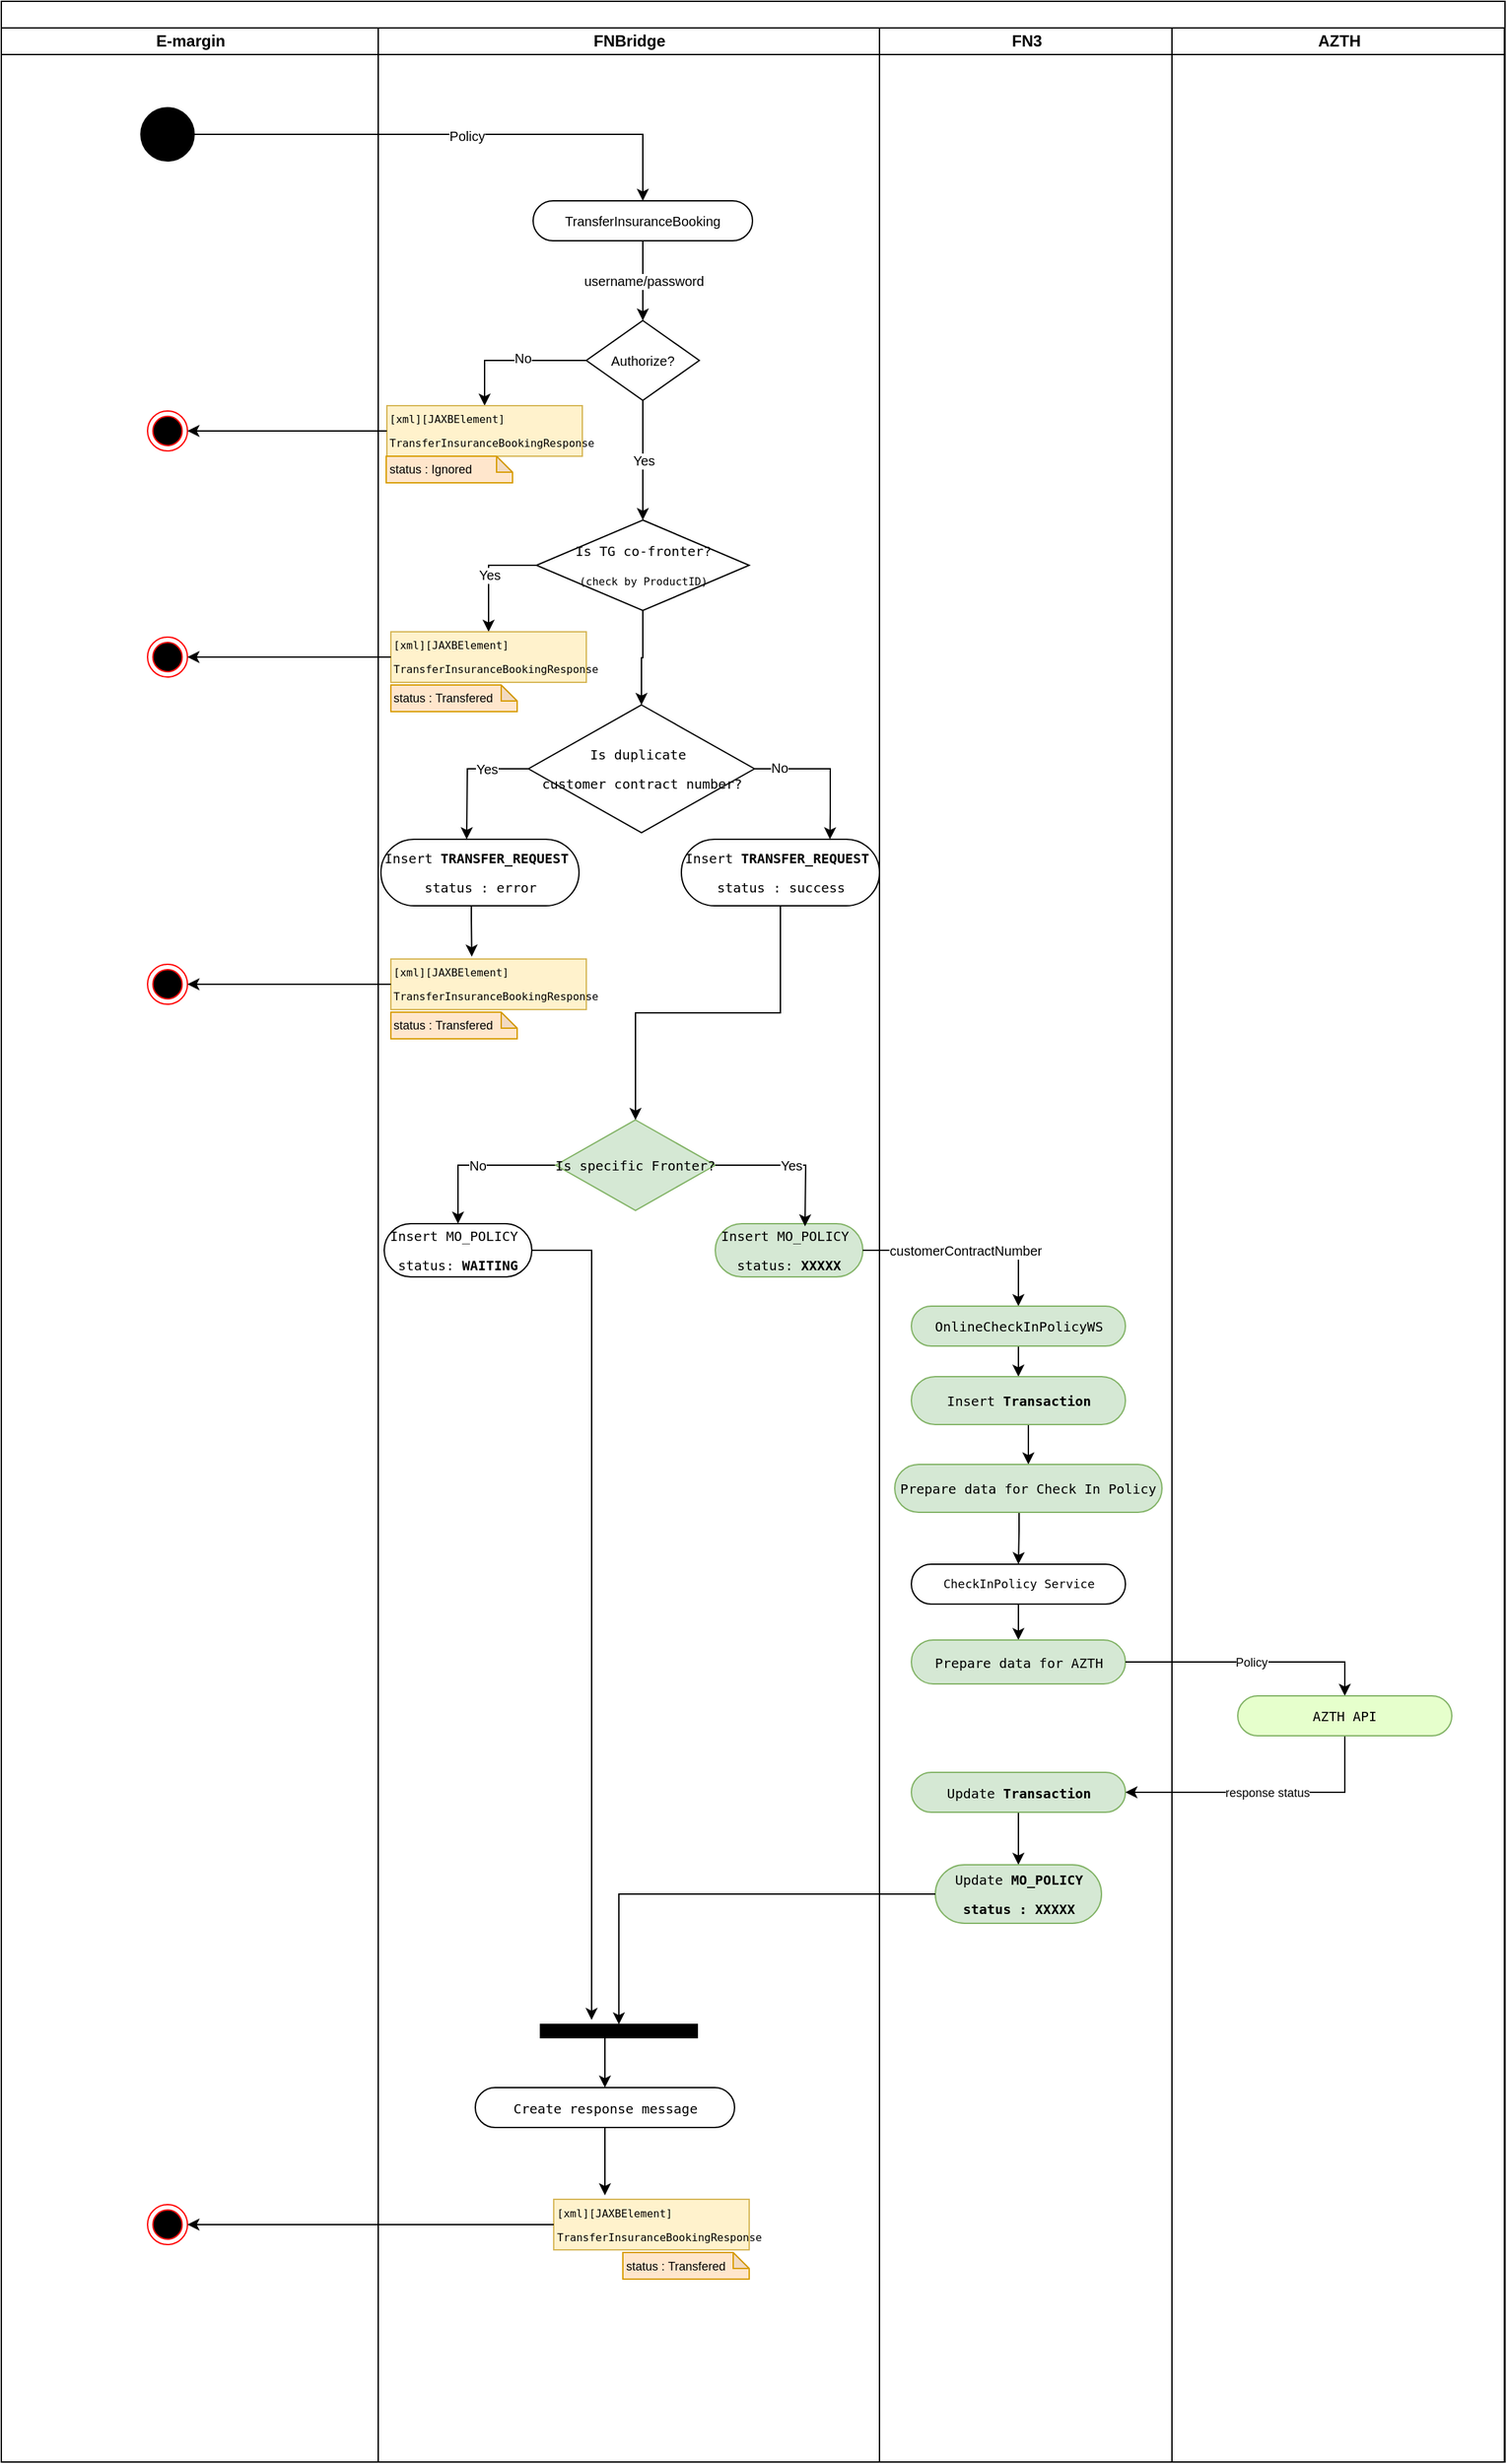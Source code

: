 <mxfile version="10.5.9" type="github"><diagram name="Page-1" id="0783ab3e-0a74-02c8-0abd-f7b4e66b4bec"><mxGraphModel dx="474" dy="253" grid="1" gridSize="10" guides="1" tooltips="1" connect="1" arrows="1" fold="1" page="1" pageScale="1" pageWidth="850" pageHeight="1100" background="#ffffff" math="0" shadow="0"><root><mxCell id="0"/><mxCell id="1" parent="0"/><mxCell id="1c1d494c118603dd-1" value="" style="swimlane;html=1;childLayout=stackLayout;startSize=20;rounded=0;shadow=0;comic=0;labelBackgroundColor=none;strokeWidth=1;fontFamily=Verdana;fontSize=12;align=center;" parent="1" vertex="1"><mxGeometry x="40" y="20" width="1131" height="1850" as="geometry"/></mxCell><mxCell id="1c1d494c118603dd-2" value="E-margin" style="swimlane;html=1;startSize=20;" parent="1c1d494c118603dd-1" vertex="1"><mxGeometry y="20" width="283.5" height="1830" as="geometry"/></mxCell><mxCell id="60571a20871a0731-4" value="" style="ellipse;whiteSpace=wrap;html=1;rounded=0;shadow=0;comic=0;labelBackgroundColor=none;strokeColor=#000000;strokeWidth=1;fillColor=#000000;fontFamily=Verdana;fontSize=12;fontColor=#000000;align=center;" parent="1c1d494c118603dd-2" vertex="1"><mxGeometry x="105" y="60" width="40" height="40" as="geometry"/></mxCell><mxCell id="L7-9a-EypPaimDj51fot-43" value="" style="ellipse;shape=endState;fillColor=#000000;strokeColor=#ff0000" vertex="1" parent="1c1d494c118603dd-2"><mxGeometry x="110" y="288" width="30" height="30" as="geometry"/></mxCell><mxCell id="L7-9a-EypPaimDj51fot-54" value="" style="ellipse;shape=endState;fillColor=#000000;strokeColor=#ff0000" vertex="1" parent="1c1d494c118603dd-2"><mxGeometry x="110" y="458" width="30" height="30" as="geometry"/></mxCell><mxCell id="L7-9a-EypPaimDj51fot-106" value="" style="ellipse;shape=endState;fillColor=#000000;strokeColor=#ff0000" vertex="1" parent="1c1d494c118603dd-2"><mxGeometry x="110" y="1636.5" width="30" height="30" as="geometry"/></mxCell><mxCell id="1c1d494c118603dd-3" value="FNBridge" style="swimlane;html=1;startSize=20;" parent="1c1d494c118603dd-1" vertex="1"><mxGeometry x="283.5" y="20" width="377" height="1830" as="geometry"/></mxCell><mxCell id="L7-9a-EypPaimDj51fot-40" value="username/password" style="edgeStyle=orthogonalEdgeStyle;rounded=0;orthogonalLoop=1;jettySize=auto;html=1;entryX=0.5;entryY=0;entryDx=0;entryDy=0;fontFamily=Helvetica;fontSize=10;" edge="1" parent="1c1d494c118603dd-3" source="L7-9a-EypPaimDj51fot-9" target="L7-9a-EypPaimDj51fot-39"><mxGeometry relative="1" as="geometry"/></mxCell><mxCell id="L7-9a-EypPaimDj51fot-9" value="&lt;div style=&quot;font-size: 10px;&quot;&gt;&lt;span style=&quot;font-size: 10px;&quot;&gt;TransferInsuranceBooking&lt;/span&gt;&lt;/div&gt;" style="rounded=1;whiteSpace=wrap;html=1;shadow=0;comic=0;labelBackgroundColor=none;strokeColor=#000000;strokeWidth=1;fillColor=#ffffff;fontFamily=Helvetica;fontSize=10;fontColor=#000000;align=center;arcSize=50;" vertex="1" parent="1c1d494c118603dd-3"><mxGeometry x="116.5" y="130" width="165" height="30" as="geometry"/></mxCell><mxCell id="L7-9a-EypPaimDj51fot-45" style="edgeStyle=orthogonalEdgeStyle;rounded=0;orthogonalLoop=1;jettySize=auto;html=1;entryX=0.5;entryY=0;entryDx=0;entryDy=0;fontFamily=Helvetica;fontSize=10;" edge="1" parent="1c1d494c118603dd-3" source="L7-9a-EypPaimDj51fot-39" target="L7-9a-EypPaimDj51fot-41"><mxGeometry relative="1" as="geometry"/></mxCell><mxCell id="L7-9a-EypPaimDj51fot-46" value="No" style="text;html=1;resizable=0;points=[];align=center;verticalAlign=middle;labelBackgroundColor=#ffffff;fontSize=10;fontFamily=Helvetica;" vertex="1" connectable="0" parent="L7-9a-EypPaimDj51fot-45"><mxGeometry x="-0.122" y="-2" relative="1" as="geometry"><mxPoint as="offset"/></mxGeometry></mxCell><mxCell id="L7-9a-EypPaimDj51fot-48" value="Yes" style="edgeStyle=orthogonalEdgeStyle;rounded=0;orthogonalLoop=1;jettySize=auto;html=1;entryX=0.5;entryY=0;entryDx=0;entryDy=0;fontFamily=Helvetica;fontSize=10;" edge="1" parent="1c1d494c118603dd-3" source="L7-9a-EypPaimDj51fot-39" target="L7-9a-EypPaimDj51fot-47"><mxGeometry relative="1" as="geometry"/></mxCell><mxCell id="L7-9a-EypPaimDj51fot-39" value="&lt;div style=&quot;font-size: 10px;&quot;&gt;Authorize?&lt;/div&gt;" style="rhombus;whiteSpace=wrap;html=1;fontSize=10;fontFamily=Helvetica;" vertex="1" parent="1c1d494c118603dd-3"><mxGeometry x="156.5" y="220" width="85" height="60" as="geometry"/></mxCell><mxCell id="L7-9a-EypPaimDj51fot-41" value="&lt;pre style=&quot;font-size: 8px&quot;&gt;&lt;span&gt;[xml][&lt;/span&gt;JAXBElement]&lt;/pre&gt;&lt;pre style=&quot;font-size: 8px&quot;&gt;&lt;pre&gt;&lt;pre&gt;&lt;span&gt;TransferInsuranceBookingResponse&lt;/span&gt;&lt;/pre&gt;&lt;/pre&gt;&lt;/pre&gt;" style="rounded=0;whiteSpace=wrap;html=1;fillColor=#fff2cc;strokeColor=#d6b656;fontSize=8;align=left;" vertex="1" parent="1c1d494c118603dd-3"><mxGeometry x="6.5" y="284" width="147" height="38" as="geometry"/></mxCell><mxCell id="L7-9a-EypPaimDj51fot-42" value="status :&amp;nbsp;&lt;span&gt;Ignored&lt;/span&gt;" style="shape=note;whiteSpace=wrap;html=1;backgroundOutline=1;darkOpacity=0.05;align=left;size=12;fillColor=#ffe6cc;strokeColor=#d79b00;fontSize=9;" vertex="1" parent="1c1d494c118603dd-3"><mxGeometry x="6" y="322" width="95" height="20" as="geometry"/></mxCell><mxCell id="L7-9a-EypPaimDj51fot-53" value="Yes" style="edgeStyle=orthogonalEdgeStyle;rounded=0;orthogonalLoop=1;jettySize=auto;html=1;entryX=0.5;entryY=0;entryDx=0;entryDy=0;fontFamily=Helvetica;fontSize=10;" edge="1" parent="1c1d494c118603dd-3" source="L7-9a-EypPaimDj51fot-47" target="L7-9a-EypPaimDj51fot-49"><mxGeometry relative="1" as="geometry"><Array as="points"><mxPoint x="83" y="404"/></Array></mxGeometry></mxCell><mxCell id="L7-9a-EypPaimDj51fot-79" style="edgeStyle=orthogonalEdgeStyle;rounded=0;orthogonalLoop=1;jettySize=auto;html=1;entryX=0.5;entryY=0;entryDx=0;entryDy=0;fontFamily=Helvetica;fontSize=10;" edge="1" parent="1c1d494c118603dd-3" source="L7-9a-EypPaimDj51fot-47" target="L7-9a-EypPaimDj51fot-78"><mxGeometry relative="1" as="geometry"/></mxCell><mxCell id="L7-9a-EypPaimDj51fot-47" value="&lt;p style=&quot;line-height: 70%&quot;&gt;&lt;/p&gt;&lt;pre style=&quot;font-size: 10px&quot;&gt;Is TG co-fronter?&lt;/pre&gt;&lt;pre&gt;&lt;font style=&quot;font-size: 8px&quot;&gt;(check by ProductID)&lt;/font&gt;&lt;/pre&gt;&lt;p&gt;&lt;/p&gt;" style="rhombus;whiteSpace=wrap;html=1;fontSize=10;" vertex="1" parent="1c1d494c118603dd-3"><mxGeometry x="119" y="370" width="160" height="68" as="geometry"/></mxCell><mxCell id="L7-9a-EypPaimDj51fot-49" value="&lt;pre style=&quot;font-size: 8px&quot;&gt;&lt;span&gt;[xml][&lt;/span&gt;JAXBElement]&lt;/pre&gt;&lt;pre style=&quot;font-size: 8px&quot;&gt;&lt;pre&gt;&lt;pre&gt;&lt;span&gt;TransferInsuranceBookingResponse&lt;/span&gt;&lt;/pre&gt;&lt;/pre&gt;&lt;/pre&gt;" style="rounded=0;whiteSpace=wrap;html=1;fillColor=#fff2cc;strokeColor=#d6b656;fontSize=8;align=left;" vertex="1" parent="1c1d494c118603dd-3"><mxGeometry x="9.5" y="454" width="147" height="38" as="geometry"/></mxCell><mxCell id="L7-9a-EypPaimDj51fot-50" value="status :&amp;nbsp;&lt;span&gt;Transfered&lt;/span&gt;" style="shape=note;whiteSpace=wrap;html=1;backgroundOutline=1;darkOpacity=0.05;align=left;size=12;fillColor=#ffe6cc;strokeColor=#d79b00;fontSize=9;" vertex="1" parent="1c1d494c118603dd-3"><mxGeometry x="9.5" y="494" width="95" height="20" as="geometry"/></mxCell><mxCell id="L7-9a-EypPaimDj51fot-90" style="edgeStyle=orthogonalEdgeStyle;rounded=0;orthogonalLoop=1;jettySize=auto;html=1;entryX=0.414;entryY=-0.047;entryDx=0;entryDy=0;entryPerimeter=0;fontFamily=Helvetica;fontSize=10;" edge="1" parent="1c1d494c118603dd-3" source="L7-9a-EypPaimDj51fot-56" target="L7-9a-EypPaimDj51fot-87"><mxGeometry relative="1" as="geometry"><Array as="points"><mxPoint x="70" y="670"/><mxPoint x="70" y="670"/></Array></mxGeometry></mxCell><mxCell id="L7-9a-EypPaimDj51fot-56" value="&lt;pre style=&quot;font-size: 10px&quot;&gt;&lt;pre style=&quot;font-size: 10px&quot;&gt;Insert &lt;b&gt;TRANSFER_REQUEST &lt;/b&gt;&lt;/pre&gt;&lt;pre style=&quot;font-size: 10px&quot;&gt;status : error&lt;/pre&gt;&lt;/pre&gt;" style="rounded=1;whiteSpace=wrap;html=1;shadow=0;comic=0;labelBackgroundColor=none;strokeColor=#000000;strokeWidth=1;fillColor=#ffffff;fontFamily=Verdana;fontSize=10;fontColor=#000000;align=center;arcSize=50;" vertex="1" parent="1c1d494c118603dd-3"><mxGeometry x="2" y="610" width="149" height="50" as="geometry"/></mxCell><mxCell id="L7-9a-EypPaimDj51fot-72" value="No" style="edgeStyle=orthogonalEdgeStyle;rounded=0;orthogonalLoop=1;jettySize=auto;html=1;entryX=0.5;entryY=0;entryDx=0;entryDy=0;fontFamily=Helvetica;fontSize=10;" edge="1" parent="1c1d494c118603dd-3" source="L7-9a-EypPaimDj51fot-58" target="L7-9a-EypPaimDj51fot-63"><mxGeometry relative="1" as="geometry"/></mxCell><mxCell id="L7-9a-EypPaimDj51fot-58" value="&lt;p style=&quot;line-height: 70%&quot;&gt;&lt;/p&gt;&lt;pre style=&quot;font-size: 10px&quot;&gt;Is specific Fronter?&lt;/pre&gt;&lt;p&gt;&lt;/p&gt;" style="rhombus;whiteSpace=wrap;html=1;fontSize=10;fillColor=#d5e8d4;strokeColor=#82b366;" vertex="1" parent="1c1d494c118603dd-3"><mxGeometry x="133.5" y="821" width="120" height="68" as="geometry"/></mxCell><mxCell id="L7-9a-EypPaimDj51fot-100" style="edgeStyle=orthogonalEdgeStyle;rounded=0;orthogonalLoop=1;jettySize=auto;html=1;entryX=0.326;entryY=-0.333;entryDx=0;entryDy=0;entryPerimeter=0;fontFamily=Helvetica;fontSize=10;" edge="1" parent="1c1d494c118603dd-3" source="L7-9a-EypPaimDj51fot-63" target="L7-9a-EypPaimDj51fot-99"><mxGeometry relative="1" as="geometry"/></mxCell><mxCell id="L7-9a-EypPaimDj51fot-63" value="&lt;pre style=&quot;font-size: 10px&quot;&gt;&lt;pre style=&quot;font-size: 10px&quot;&gt;Insert MO_POLICY &lt;/pre&gt;&lt;pre style=&quot;font-size: 10px&quot;&gt;status:&lt;b&gt; WAITING&lt;/b&gt;&lt;/pre&gt;&lt;/pre&gt;" style="rounded=1;whiteSpace=wrap;html=1;shadow=0;comic=0;labelBackgroundColor=none;strokeColor=#000000;strokeWidth=1;fillColor=#ffffff;fontFamily=Verdana;fontSize=10;fontColor=#000000;align=center;arcSize=50;" vertex="1" parent="1c1d494c118603dd-3"><mxGeometry x="4.5" y="899" width="111" height="40" as="geometry"/></mxCell><mxCell id="L7-9a-EypPaimDj51fot-75" value="&lt;pre style=&quot;font-size: 10px&quot;&gt;&lt;pre style=&quot;font-size: 10px&quot;&gt;Insert MO_POLICY &lt;/pre&gt;&lt;pre style=&quot;font-size: 10px&quot;&gt;status:&lt;b&gt; XXXXX&lt;/b&gt;&lt;/pre&gt;&lt;/pre&gt;" style="rounded=1;whiteSpace=wrap;html=1;shadow=0;comic=0;labelBackgroundColor=none;strokeColor=#82b366;strokeWidth=1;fillColor=#d5e8d4;fontFamily=Verdana;fontSize=10;align=center;arcSize=50;" vertex="1" parent="1c1d494c118603dd-3"><mxGeometry x="253.5" y="899" width="111" height="40" as="geometry"/></mxCell><mxCell id="L7-9a-EypPaimDj51fot-82" style="edgeStyle=orthogonalEdgeStyle;rounded=0;orthogonalLoop=1;jettySize=auto;html=1;entryX=0.75;entryY=0;entryDx=0;entryDy=0;fontFamily=Helvetica;fontSize=10;" edge="1" parent="1c1d494c118603dd-3" source="L7-9a-EypPaimDj51fot-78" target="L7-9a-EypPaimDj51fot-81"><mxGeometry relative="1" as="geometry"><Array as="points"><mxPoint x="340" y="557"/><mxPoint x="340" y="590"/></Array></mxGeometry></mxCell><mxCell id="L7-9a-EypPaimDj51fot-83" value="No" style="text;html=1;resizable=0;points=[];align=center;verticalAlign=middle;labelBackgroundColor=#ffffff;fontSize=10;fontFamily=Helvetica;" vertex="1" connectable="0" parent="L7-9a-EypPaimDj51fot-82"><mxGeometry x="-0.667" y="1" relative="1" as="geometry"><mxPoint as="offset"/></mxGeometry></mxCell><mxCell id="L7-9a-EypPaimDj51fot-78" value="&lt;p style=&quot;line-height: 70%; font-size: 10px;&quot;&gt;&lt;/p&gt;&lt;pre style=&quot;font-size: 10px;&quot;&gt;Is duplicate &lt;/pre&gt;&lt;pre style=&quot;font-size: 10px;&quot;&gt;customer contract number?&lt;/pre&gt;&lt;p style=&quot;font-size: 10px;&quot;&gt;&lt;/p&gt;" style="rhombus;whiteSpace=wrap;html=1;fontSize=10;" vertex="1" parent="1c1d494c118603dd-3"><mxGeometry x="113" y="509" width="170" height="96" as="geometry"/></mxCell><mxCell id="L7-9a-EypPaimDj51fot-91" style="edgeStyle=orthogonalEdgeStyle;rounded=0;orthogonalLoop=1;jettySize=auto;html=1;entryX=0.5;entryY=0;entryDx=0;entryDy=0;fontFamily=Helvetica;fontSize=10;" edge="1" parent="1c1d494c118603dd-3" source="L7-9a-EypPaimDj51fot-81" target="L7-9a-EypPaimDj51fot-58"><mxGeometry relative="1" as="geometry"/></mxCell><mxCell id="L7-9a-EypPaimDj51fot-81" value="&lt;pre style=&quot;font-size: 10px&quot;&gt;&lt;pre style=&quot;font-size: 10px&quot;&gt;Insert &lt;b&gt;TRANSFER_REQUEST &lt;/b&gt;&lt;/pre&gt;&lt;pre style=&quot;font-size: 10px&quot;&gt;status : success&lt;/pre&gt;&lt;/pre&gt;" style="rounded=1;whiteSpace=wrap;html=1;shadow=0;comic=0;labelBackgroundColor=none;strokeColor=#000000;strokeWidth=1;fillColor=#ffffff;fontFamily=Verdana;fontSize=10;fontColor=#000000;align=center;arcSize=50;" vertex="1" parent="1c1d494c118603dd-3"><mxGeometry x="228" y="610" width="149" height="50" as="geometry"/></mxCell><mxCell id="L7-9a-EypPaimDj51fot-86" value="" style="ellipse;shape=endState;fillColor=#000000;strokeColor=#ff0000" vertex="1" parent="1c1d494c118603dd-3"><mxGeometry x="-173.5" y="704" width="30" height="30" as="geometry"/></mxCell><mxCell id="L7-9a-EypPaimDj51fot-87" value="&lt;pre style=&quot;font-size: 8px&quot;&gt;&lt;span&gt;[xml][&lt;/span&gt;JAXBElement]&lt;/pre&gt;&lt;pre style=&quot;font-size: 8px&quot;&gt;&lt;pre&gt;&lt;pre&gt;&lt;span&gt;TransferInsuranceBookingResponse&lt;/span&gt;&lt;/pre&gt;&lt;/pre&gt;&lt;/pre&gt;" style="rounded=0;whiteSpace=wrap;html=1;fillColor=#fff2cc;strokeColor=#d6b656;fontSize=8;align=left;" vertex="1" parent="1c1d494c118603dd-3"><mxGeometry x="9.5" y="700" width="147" height="38" as="geometry"/></mxCell><mxCell id="L7-9a-EypPaimDj51fot-88" value="status :&amp;nbsp;&lt;span&gt;Transfered&lt;/span&gt;" style="shape=note;whiteSpace=wrap;html=1;backgroundOutline=1;darkOpacity=0.05;align=left;size=12;fillColor=#ffe6cc;strokeColor=#d79b00;fontSize=9;" vertex="1" parent="1c1d494c118603dd-3"><mxGeometry x="9.5" y="740" width="95" height="20" as="geometry"/></mxCell><mxCell id="L7-9a-EypPaimDj51fot-89" style="edgeStyle=orthogonalEdgeStyle;rounded=0;orthogonalLoop=1;jettySize=auto;html=1;entryX=1;entryY=0.5;entryDx=0;entryDy=0;fontFamily=Helvetica;fontSize=10;" edge="1" parent="1c1d494c118603dd-3" source="L7-9a-EypPaimDj51fot-87" target="L7-9a-EypPaimDj51fot-86"><mxGeometry relative="1" as="geometry"/></mxCell><mxCell id="L7-9a-EypPaimDj51fot-108" style="edgeStyle=orthogonalEdgeStyle;rounded=0;orthogonalLoop=1;jettySize=auto;html=1;entryX=0.5;entryY=0;entryDx=0;entryDy=0;fontFamily=Helvetica;fontSize=10;" edge="1" parent="1c1d494c118603dd-3" source="L7-9a-EypPaimDj51fot-99" target="L7-9a-EypPaimDj51fot-102"><mxGeometry relative="1" as="geometry"><Array as="points"><mxPoint x="171" y="1531"/></Array></mxGeometry></mxCell><mxCell id="L7-9a-EypPaimDj51fot-99" value="" style="rounded=0;whiteSpace=wrap;html=1;fontFamily=Helvetica;fontSize=10;fillColor=#000000;" vertex="1" parent="1c1d494c118603dd-3"><mxGeometry x="122" y="1501" width="118" height="10" as="geometry"/></mxCell><mxCell id="L7-9a-EypPaimDj51fot-102" value="&lt;pre style=&quot;font-size: 10px&quot;&gt;&lt;pre style=&quot;font-size: 10px&quot;&gt;Create response message&lt;br&gt;&lt;/pre&gt;&lt;/pre&gt;" style="rounded=1;whiteSpace=wrap;html=1;shadow=0;comic=0;labelBackgroundColor=none;strokeColor=#000000;strokeWidth=1;fillColor=#ffffff;fontFamily=Verdana;fontSize=10;fontColor=#000000;align=center;arcSize=50;" vertex="1" parent="1c1d494c118603dd-3"><mxGeometry x="73" y="1548.5" width="195" height="30" as="geometry"/></mxCell><mxCell id="L7-9a-EypPaimDj51fot-104" value="&lt;pre style=&quot;font-size: 8px&quot;&gt;&lt;span&gt;[xml][&lt;/span&gt;JAXBElement]&lt;/pre&gt;&lt;pre style=&quot;font-size: 8px&quot;&gt;&lt;pre&gt;&lt;pre&gt;&lt;span&gt;TransferInsuranceBookingResponse&lt;/span&gt;&lt;/pre&gt;&lt;/pre&gt;&lt;/pre&gt;" style="rounded=0;whiteSpace=wrap;html=1;fillColor=#fff2cc;strokeColor=#d6b656;fontSize=8;align=left;" vertex="1" parent="1c1d494c118603dd-3"><mxGeometry x="132" y="1632.5" width="147" height="38" as="geometry"/></mxCell><mxCell id="L7-9a-EypPaimDj51fot-105" value="status :&amp;nbsp;&lt;span&gt;Transfered&lt;/span&gt;" style="shape=note;whiteSpace=wrap;html=1;backgroundOutline=1;darkOpacity=0.05;align=left;size=12;fillColor=#ffe6cc;strokeColor=#d79b00;fontSize=9;" vertex="1" parent="1c1d494c118603dd-3"><mxGeometry x="184" y="1672.5" width="95" height="20" as="geometry"/></mxCell><mxCell id="L7-9a-EypPaimDj51fot-107" style="edgeStyle=orthogonalEdgeStyle;rounded=0;html=1;jettySize=auto;orthogonalLoop=1;fontSize=10;" edge="1" parent="1c1d494c118603dd-3" source="L7-9a-EypPaimDj51fot-102"><mxGeometry relative="1" as="geometry"><mxPoint x="170.5" y="1629.5" as="targetPoint"/></mxGeometry></mxCell><mxCell id="L7-9a-EypPaimDj51fot-10" style="edgeStyle=orthogonalEdgeStyle;rounded=0;orthogonalLoop=1;jettySize=auto;html=1;entryX=0.5;entryY=0;entryDx=0;entryDy=0;fontFamily=Helvetica;fontSize=10;" edge="1" parent="1c1d494c118603dd-1" source="60571a20871a0731-4" target="L7-9a-EypPaimDj51fot-9"><mxGeometry relative="1" as="geometry"/></mxCell><mxCell id="L7-9a-EypPaimDj51fot-11" value="Policy" style="text;html=1;resizable=0;points=[];align=center;verticalAlign=middle;labelBackgroundColor=#ffffff;fontSize=10;fontFamily=Helvetica;" vertex="1" connectable="0" parent="L7-9a-EypPaimDj51fot-10"><mxGeometry x="0.055" y="-1" relative="1" as="geometry"><mxPoint as="offset"/></mxGeometry></mxCell><mxCell id="L7-9a-EypPaimDj51fot-44" style="edgeStyle=orthogonalEdgeStyle;rounded=0;html=1;entryX=1;entryY=0.5;entryDx=0;entryDy=0;jettySize=auto;orthogonalLoop=1;fontSize=10;" edge="1" parent="1c1d494c118603dd-1" source="L7-9a-EypPaimDj51fot-41" target="L7-9a-EypPaimDj51fot-43"><mxGeometry relative="1" as="geometry"/></mxCell><mxCell id="L7-9a-EypPaimDj51fot-55" style="edgeStyle=orthogonalEdgeStyle;rounded=0;orthogonalLoop=1;jettySize=auto;html=1;entryX=1;entryY=0.5;entryDx=0;entryDy=0;fontFamily=Helvetica;fontSize=10;" edge="1" parent="1c1d494c118603dd-1" source="L7-9a-EypPaimDj51fot-49" target="L7-9a-EypPaimDj51fot-54"><mxGeometry relative="1" as="geometry"/></mxCell><mxCell id="L7-9a-EypPaimDj51fot-76" style="edgeStyle=orthogonalEdgeStyle;rounded=0;orthogonalLoop=1;jettySize=auto;html=1;entryX=0.5;entryY=0;entryDx=0;entryDy=0;fontFamily=Helvetica;fontSize=10;" edge="1" parent="1c1d494c118603dd-1" source="L7-9a-EypPaimDj51fot-75" target="L7-9a-EypPaimDj51fot-60"><mxGeometry relative="1" as="geometry"/></mxCell><mxCell id="L7-9a-EypPaimDj51fot-77" value="customerContractNumber" style="text;html=1;resizable=0;points=[];align=center;verticalAlign=middle;labelBackgroundColor=#ffffff;fontSize=10;fontFamily=Helvetica;" vertex="1" connectable="0" parent="L7-9a-EypPaimDj51fot-76"><mxGeometry x="-0.421" y="-2" relative="1" as="geometry"><mxPoint x="30.5" y="-2" as="offset"/></mxGeometry></mxCell><mxCell id="L7-9a-EypPaimDj51fot-111" style="edgeStyle=orthogonalEdgeStyle;rounded=0;orthogonalLoop=1;jettySize=auto;html=1;fontFamily=Helvetica;fontSize=10;" edge="1" parent="1c1d494c118603dd-1" source="L7-9a-EypPaimDj51fot-104" target="L7-9a-EypPaimDj51fot-106"><mxGeometry relative="1" as="geometry"/></mxCell><mxCell id="1c1d494c118603dd-4" value="FN3" style="swimlane;html=1;startSize=20;" parent="1c1d494c118603dd-1" vertex="1"><mxGeometry x="660.5" y="20" width="220" height="1830" as="geometry"/></mxCell><mxCell id="L7-9a-EypPaimDj51fot-116" style="edgeStyle=orthogonalEdgeStyle;rounded=0;orthogonalLoop=1;jettySize=auto;html=1;entryX=0.5;entryY=0;entryDx=0;entryDy=0;fontFamily=Helvetica;fontSize=9;" edge="1" parent="1c1d494c118603dd-4" source="L7-9a-EypPaimDj51fot-60" target="L7-9a-EypPaimDj51fot-115"><mxGeometry relative="1" as="geometry"/></mxCell><mxCell id="L7-9a-EypPaimDj51fot-60" value="&lt;pre style=&quot;font-size: 10px&quot;&gt;&lt;pre style=&quot;font-size: 10px&quot;&gt;OnlineCheckInPolicyWS&lt;/pre&gt;&lt;/pre&gt;" style="rounded=1;whiteSpace=wrap;html=1;shadow=0;comic=0;labelBackgroundColor=none;strokeColor=#82b366;strokeWidth=1;fillColor=#d5e8d4;fontFamily=Verdana;fontSize=10;align=center;arcSize=50;" vertex="1" parent="1c1d494c118603dd-4"><mxGeometry x="24" y="961" width="161" height="30" as="geometry"/></mxCell><mxCell id="L7-9a-EypPaimDj51fot-126" style="edgeStyle=orthogonalEdgeStyle;rounded=0;orthogonalLoop=1;jettySize=auto;html=1;entryX=0.5;entryY=0;entryDx=0;entryDy=0;fontFamily=Helvetica;fontSize=9;" edge="1" parent="1c1d494c118603dd-4" source="L7-9a-EypPaimDj51fot-95" target="L7-9a-EypPaimDj51fot-125"><mxGeometry relative="1" as="geometry"/></mxCell><mxCell id="L7-9a-EypPaimDj51fot-95" value="&lt;pre style=&quot;font-size: 10px&quot;&gt;&lt;pre style=&quot;font-size: 10px&quot;&gt;Update &lt;b&gt;Transaction&lt;/b&gt;&lt;/pre&gt;&lt;/pre&gt;" style="rounded=1;whiteSpace=wrap;html=1;shadow=0;comic=0;labelBackgroundColor=none;strokeColor=#82b366;strokeWidth=1;fillColor=#d5e8d4;fontFamily=Verdana;fontSize=10;align=center;arcSize=50;" vertex="1" parent="1c1d494c118603dd-4"><mxGeometry x="24" y="1311.5" width="161" height="30" as="geometry"/></mxCell><mxCell id="L7-9a-EypPaimDj51fot-120" style="edgeStyle=orthogonalEdgeStyle;rounded=0;orthogonalLoop=1;jettySize=auto;html=1;entryX=0.5;entryY=0;entryDx=0;entryDy=0;fontFamily=Helvetica;fontSize=9;" edge="1" parent="1c1d494c118603dd-4" source="L7-9a-EypPaimDj51fot-112" target="L7-9a-EypPaimDj51fot-119"><mxGeometry relative="1" as="geometry"/></mxCell><mxCell id="L7-9a-EypPaimDj51fot-112" value="&lt;pre style=&quot;font-size: 9px&quot;&gt;&lt;pre style=&quot;font-size: 9px&quot;&gt;CheckInPolicy Service&lt;/pre&gt;&lt;/pre&gt;" style="rounded=1;whiteSpace=wrap;html=1;shadow=0;comic=0;labelBackgroundColor=none;strokeWidth=1;fontFamily=Verdana;fontSize=9;align=center;arcSize=50;" vertex="1" parent="1c1d494c118603dd-4"><mxGeometry x="24" y="1155" width="161" height="30" as="geometry"/></mxCell><mxCell id="L7-9a-EypPaimDj51fot-130" style="edgeStyle=orthogonalEdgeStyle;rounded=0;orthogonalLoop=1;jettySize=auto;html=1;fontFamily=Helvetica;fontSize=9;" edge="1" parent="1c1d494c118603dd-4" source="L7-9a-EypPaimDj51fot-115" target="L7-9a-EypPaimDj51fot-127"><mxGeometry relative="1" as="geometry"><Array as="points"><mxPoint x="112" y="1060"/><mxPoint x="112" y="1060"/></Array></mxGeometry></mxCell><mxCell id="L7-9a-EypPaimDj51fot-115" value="&lt;pre style=&quot;font-size: 10px&quot;&gt;&lt;pre style=&quot;font-size: 10px&quot;&gt;Insert &lt;b&gt;Transaction&lt;/b&gt;&lt;/pre&gt;&lt;/pre&gt;" style="rounded=1;whiteSpace=wrap;html=1;shadow=0;comic=0;labelBackgroundColor=none;strokeColor=#82b366;strokeWidth=1;fillColor=#d5e8d4;fontFamily=Verdana;fontSize=10;align=center;arcSize=50;" vertex="1" parent="1c1d494c118603dd-4"><mxGeometry x="24" y="1014" width="161" height="36" as="geometry"/></mxCell><mxCell id="L7-9a-EypPaimDj51fot-119" value="&lt;pre style=&quot;font-size: 10px&quot;&gt;&lt;pre style=&quot;font-size: 10px&quot;&gt;Prepare data for AZTH&lt;/pre&gt;&lt;/pre&gt;" style="rounded=1;whiteSpace=wrap;html=1;shadow=0;comic=0;labelBackgroundColor=none;strokeColor=#82b366;strokeWidth=1;fillColor=#d5e8d4;fontFamily=Verdana;fontSize=10;align=center;arcSize=50;" vertex="1" parent="1c1d494c118603dd-4"><mxGeometry x="24" y="1212" width="161" height="33" as="geometry"/></mxCell><mxCell id="L7-9a-EypPaimDj51fot-125" value="&lt;pre style=&quot;font-size: 10px&quot;&gt;&lt;pre style=&quot;font-size: 10px&quot;&gt;Update &lt;b&gt;MO_POLICY&lt;/b&gt;&lt;/pre&gt;&lt;pre style=&quot;font-size: 10px&quot;&gt;&lt;b&gt;status : XXXXX&lt;/b&gt;&lt;/pre&gt;&lt;/pre&gt;" style="rounded=1;whiteSpace=wrap;html=1;shadow=0;comic=0;labelBackgroundColor=none;strokeColor=#82b366;strokeWidth=1;fillColor=#d5e8d4;fontFamily=Verdana;fontSize=10;align=center;arcSize=50;" vertex="1" parent="1c1d494c118603dd-4"><mxGeometry x="42" y="1381" width="125" height="44" as="geometry"/></mxCell><mxCell id="L7-9a-EypPaimDj51fot-131" style="edgeStyle=orthogonalEdgeStyle;rounded=0;orthogonalLoop=1;jettySize=auto;html=1;entryX=0.5;entryY=0;entryDx=0;entryDy=0;fontFamily=Helvetica;fontSize=9;" edge="1" parent="1c1d494c118603dd-4" source="L7-9a-EypPaimDj51fot-127" target="L7-9a-EypPaimDj51fot-112"><mxGeometry relative="1" as="geometry"><Array as="points"><mxPoint x="105" y="1130"/><mxPoint x="105" y="1130"/></Array></mxGeometry></mxCell><mxCell id="L7-9a-EypPaimDj51fot-127" value="&lt;pre style=&quot;font-size: 10px&quot;&gt;&lt;pre style=&quot;font-size: 10px&quot;&gt;Prepare data for Check In Policy&lt;/pre&gt;&lt;/pre&gt;" style="rounded=1;whiteSpace=wrap;html=1;shadow=0;comic=0;labelBackgroundColor=none;strokeColor=#82b366;strokeWidth=1;fillColor=#d5e8d4;fontFamily=Verdana;fontSize=10;align=center;arcSize=50;" vertex="1" parent="1c1d494c118603dd-4"><mxGeometry x="11.5" y="1080" width="201" height="36" as="geometry"/></mxCell><mxCell id="L7-9a-EypPaimDj51fot-121" style="edgeStyle=orthogonalEdgeStyle;rounded=0;orthogonalLoop=1;jettySize=auto;html=1;entryX=0.5;entryY=0;entryDx=0;entryDy=0;fontFamily=Helvetica;fontSize=9;" edge="1" parent="1c1d494c118603dd-1" source="L7-9a-EypPaimDj51fot-119" target="L7-9a-EypPaimDj51fot-93"><mxGeometry relative="1" as="geometry"/></mxCell><mxCell id="L7-9a-EypPaimDj51fot-123" value="Policy" style="text;html=1;resizable=0;points=[];align=center;verticalAlign=middle;labelBackgroundColor=#ffffff;fontSize=9;fontFamily=Helvetica;" vertex="1" connectable="0" parent="L7-9a-EypPaimDj51fot-121"><mxGeometry x="-0.37" y="-4" relative="1" as="geometry"><mxPoint x="34.5" y="-3.5" as="offset"/></mxGeometry></mxCell><mxCell id="L7-9a-EypPaimDj51fot-122" style="edgeStyle=orthogonalEdgeStyle;rounded=0;orthogonalLoop=1;jettySize=auto;html=1;entryX=1;entryY=0.5;entryDx=0;entryDy=0;fontFamily=Helvetica;fontSize=9;" edge="1" parent="1c1d494c118603dd-1" source="L7-9a-EypPaimDj51fot-93" target="L7-9a-EypPaimDj51fot-95"><mxGeometry relative="1" as="geometry"><Array as="points"><mxPoint x="1011" y="1347"/></Array></mxGeometry></mxCell><mxCell id="L7-9a-EypPaimDj51fot-124" value="response status" style="text;html=1;resizable=0;points=[];align=center;verticalAlign=middle;labelBackgroundColor=#ffffff;fontSize=9;fontFamily=Helvetica;" vertex="1" connectable="0" parent="L7-9a-EypPaimDj51fot-122"><mxGeometry x="-0.022" relative="1" as="geometry"><mxPoint as="offset"/></mxGeometry></mxCell><mxCell id="L7-9a-EypPaimDj51fot-92" value="AZTH" style="swimlane;html=1;startSize=20;" vertex="1" parent="1c1d494c118603dd-1"><mxGeometry x="880.5" y="20" width="250" height="1830" as="geometry"/></mxCell><mxCell id="L7-9a-EypPaimDj51fot-93" value="&lt;pre style=&quot;font-size: 10px&quot;&gt;&lt;pre style=&quot;font-size: 10px&quot;&gt;AZTH API&lt;/pre&gt;&lt;/pre&gt;" style="rounded=1;whiteSpace=wrap;html=1;shadow=0;comic=0;labelBackgroundColor=none;strokeColor=#82b366;strokeWidth=1;fillColor=#E6FFCC;fontFamily=Verdana;fontSize=10;align=center;arcSize=50;" vertex="1" parent="L7-9a-EypPaimDj51fot-92"><mxGeometry x="49.5" y="1254" width="161" height="30" as="geometry"/></mxCell><mxCell id="L7-9a-EypPaimDj51fot-132" style="edgeStyle=orthogonalEdgeStyle;rounded=0;orthogonalLoop=1;jettySize=auto;html=1;entryX=0.5;entryY=0;entryDx=0;entryDy=0;fontFamily=Helvetica;fontSize=9;" edge="1" parent="1c1d494c118603dd-1" source="L7-9a-EypPaimDj51fot-125" target="L7-9a-EypPaimDj51fot-99"><mxGeometry relative="1" as="geometry"/></mxCell><mxCell id="L7-9a-EypPaimDj51fot-71" value="Yes" style="edgeStyle=orthogonalEdgeStyle;rounded=0;orthogonalLoop=1;jettySize=auto;html=1;fontFamily=Helvetica;fontSize=10;" edge="1" parent="1" source="L7-9a-EypPaimDj51fot-58"><mxGeometry relative="1" as="geometry"><mxPoint x="644.5" y="941" as="targetPoint"/></mxGeometry></mxCell><mxCell id="L7-9a-EypPaimDj51fot-80" style="edgeStyle=orthogonalEdgeStyle;rounded=0;orthogonalLoop=1;jettySize=auto;html=1;fontFamily=Helvetica;fontSize=10;" edge="1" parent="1" source="L7-9a-EypPaimDj51fot-78"><mxGeometry relative="1" as="geometry"><mxPoint x="390.0" y="650" as="targetPoint"/></mxGeometry></mxCell><mxCell id="L7-9a-EypPaimDj51fot-84" value="Yes" style="text;html=1;resizable=0;points=[];align=center;verticalAlign=middle;labelBackgroundColor=#ffffff;fontSize=10;fontFamily=Helvetica;" vertex="1" connectable="0" parent="L7-9a-EypPaimDj51fot-80"><mxGeometry x="-0.349" relative="1" as="geometry"><mxPoint as="offset"/></mxGeometry></mxCell></root></mxGraphModel></diagram></mxfile>